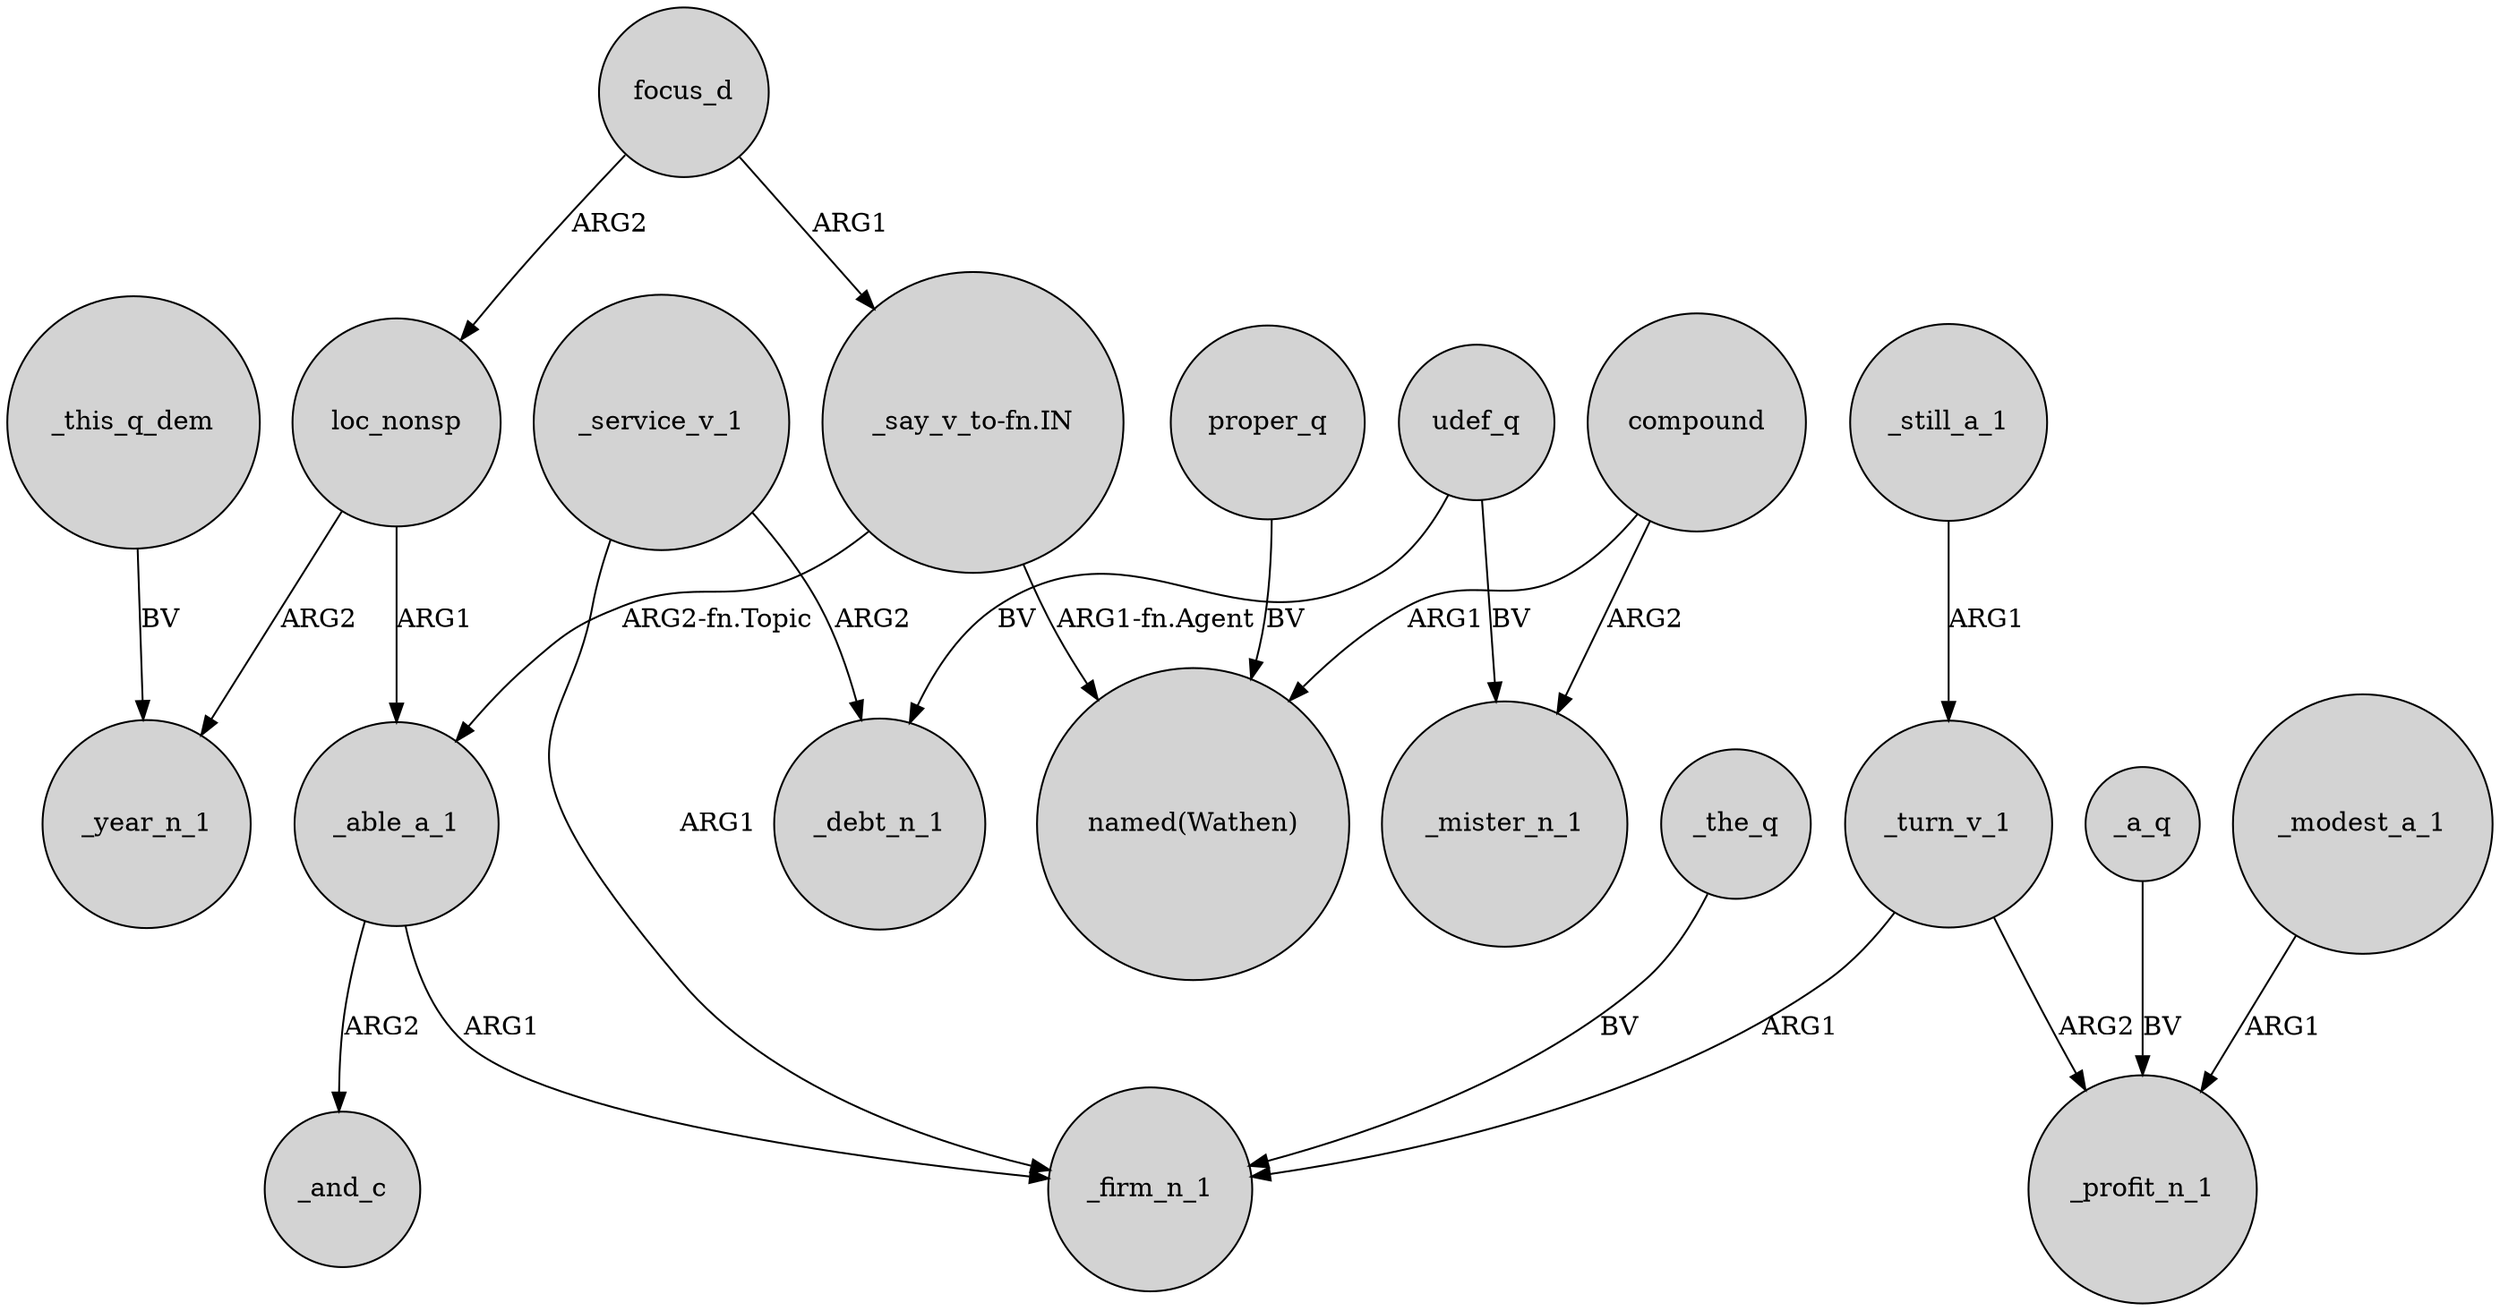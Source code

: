 digraph {
	node [shape=circle style=filled]
	_service_v_1 -> _firm_n_1 [label=ARG1]
	focus_d -> loc_nonsp [label=ARG2]
	_able_a_1 -> _and_c [label=ARG2]
	udef_q -> _debt_n_1 [label=BV]
	compound -> _mister_n_1 [label=ARG2]
	compound -> "named(Wathen)" [label=ARG1]
	udef_q -> _mister_n_1 [label=BV]
	_able_a_1 -> _firm_n_1 [label=ARG1]
	"_say_v_to-fn.IN" -> _able_a_1 [label="ARG2-fn.Topic"]
	proper_q -> "named(Wathen)" [label=BV]
	_turn_v_1 -> _firm_n_1 [label=ARG1]
	loc_nonsp -> _year_n_1 [label=ARG2]
	_turn_v_1 -> _profit_n_1 [label=ARG2]
	_still_a_1 -> _turn_v_1 [label=ARG1]
	_modest_a_1 -> _profit_n_1 [label=ARG1]
	_the_q -> _firm_n_1 [label=BV]
	"_say_v_to-fn.IN" -> "named(Wathen)" [label="ARG1-fn.Agent"]
	_service_v_1 -> _debt_n_1 [label=ARG2]
	_a_q -> _profit_n_1 [label=BV]
	loc_nonsp -> _able_a_1 [label=ARG1]
	focus_d -> "_say_v_to-fn.IN" [label=ARG1]
	_this_q_dem -> _year_n_1 [label=BV]
}
